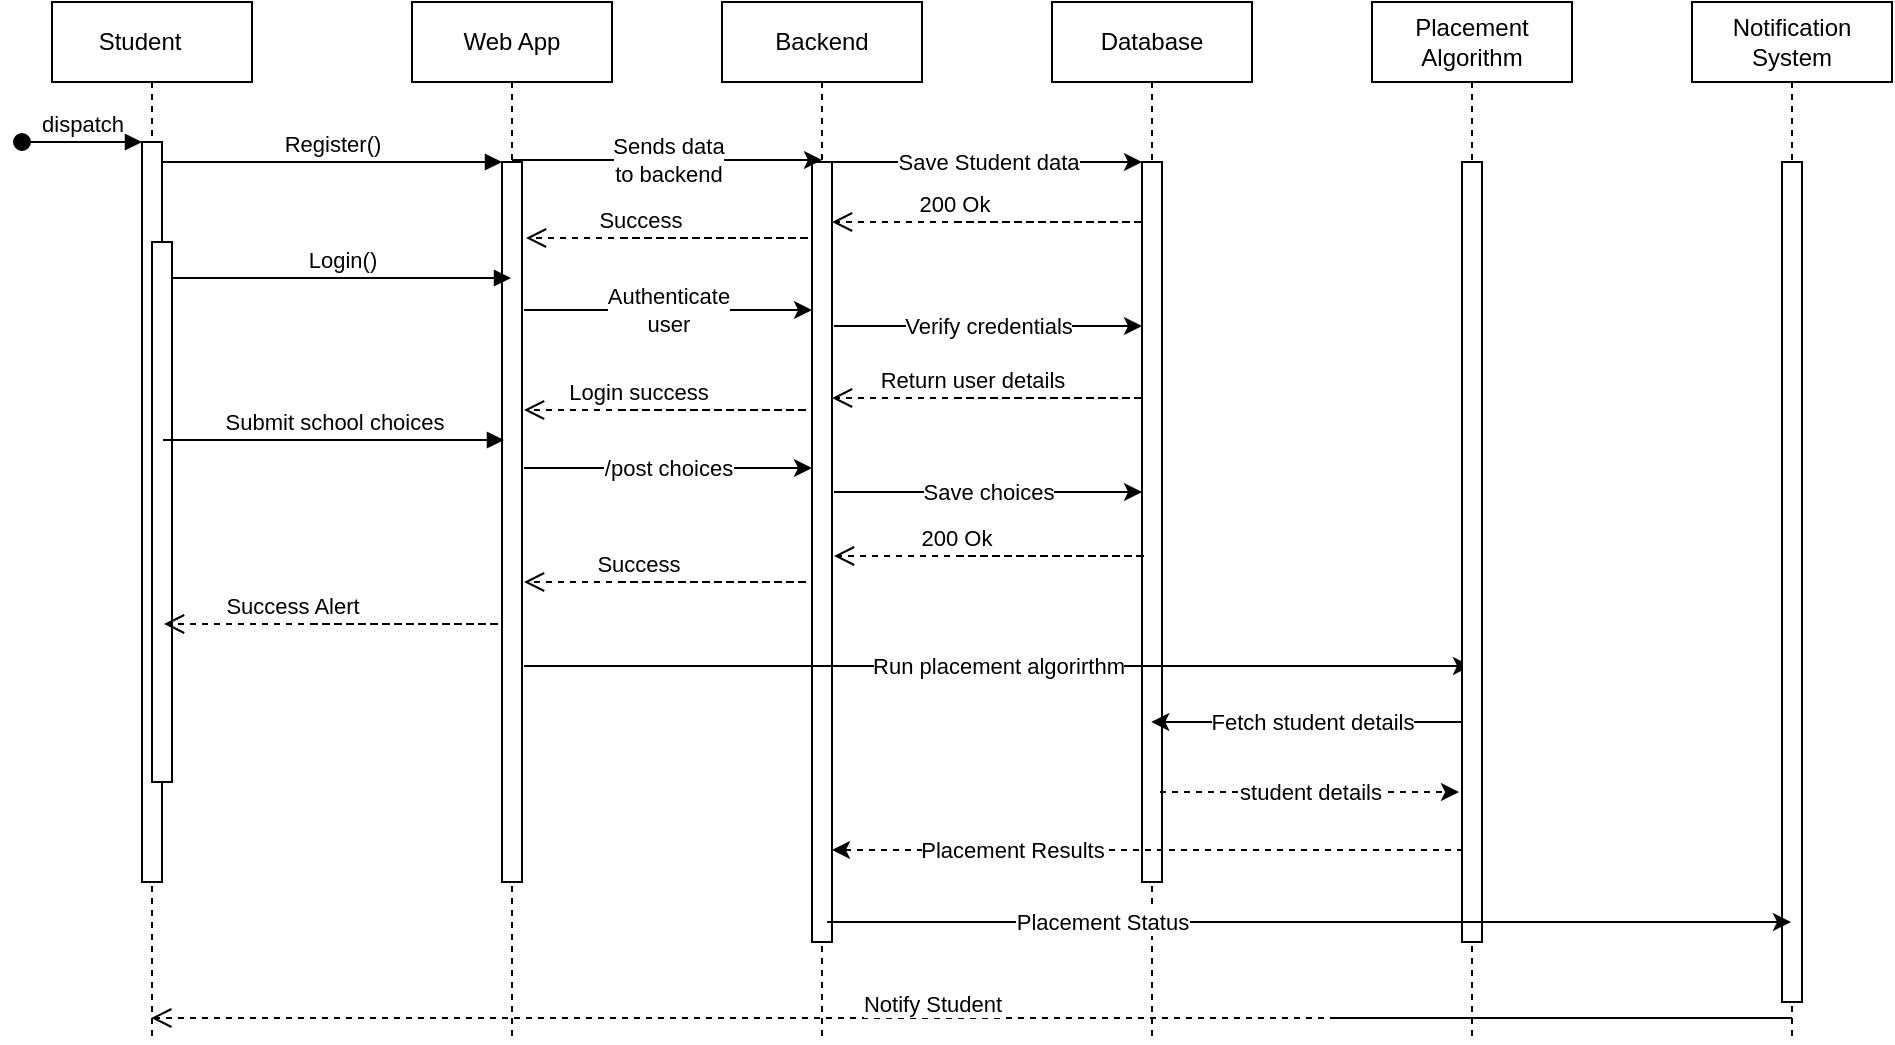 <mxfile version="27.2.0">
  <diagram name="Page-1" id="2YBvvXClWsGukQMizWep">
    <mxGraphModel dx="1304" dy="635" grid="1" gridSize="10" guides="1" tooltips="1" connect="1" arrows="1" fold="1" page="1" pageScale="1" pageWidth="850" pageHeight="1100" math="0" shadow="0">
      <root>
        <mxCell id="0" />
        <mxCell id="1" parent="0" />
        <mxCell id="aM9ryv3xv72pqoxQDRHE-1" value="Student&lt;span style=&quot;white-space: pre;&quot;&gt;&#x9;&lt;/span&gt;" style="shape=umlLifeline;perimeter=lifelinePerimeter;whiteSpace=wrap;html=1;container=0;dropTarget=0;collapsible=0;recursiveResize=0;outlineConnect=0;portConstraint=eastwest;newEdgeStyle={&quot;edgeStyle&quot;:&quot;elbowEdgeStyle&quot;,&quot;elbow&quot;:&quot;vertical&quot;,&quot;curved&quot;:0,&quot;rounded&quot;:0};" parent="1" vertex="1">
          <mxGeometry x="40" y="40" width="100" height="520" as="geometry" />
        </mxCell>
        <mxCell id="aM9ryv3xv72pqoxQDRHE-2" value="" style="html=1;points=[];perimeter=orthogonalPerimeter;outlineConnect=0;targetShapes=umlLifeline;portConstraint=eastwest;newEdgeStyle={&quot;edgeStyle&quot;:&quot;elbowEdgeStyle&quot;,&quot;elbow&quot;:&quot;vertical&quot;,&quot;curved&quot;:0,&quot;rounded&quot;:0};" parent="aM9ryv3xv72pqoxQDRHE-1" vertex="1">
          <mxGeometry x="45" y="70" width="10" height="370" as="geometry" />
        </mxCell>
        <mxCell id="aM9ryv3xv72pqoxQDRHE-3" value="dispatch" style="html=1;verticalAlign=bottom;startArrow=oval;endArrow=block;startSize=8;edgeStyle=elbowEdgeStyle;elbow=vertical;curved=0;rounded=0;" parent="aM9ryv3xv72pqoxQDRHE-1" target="aM9ryv3xv72pqoxQDRHE-2" edge="1">
          <mxGeometry relative="1" as="geometry">
            <mxPoint x="-15" y="70" as="sourcePoint" />
          </mxGeometry>
        </mxCell>
        <mxCell id="aM9ryv3xv72pqoxQDRHE-4" value="" style="html=1;points=[];perimeter=orthogonalPerimeter;outlineConnect=0;targetShapes=umlLifeline;portConstraint=eastwest;newEdgeStyle={&quot;edgeStyle&quot;:&quot;elbowEdgeStyle&quot;,&quot;elbow&quot;:&quot;vertical&quot;,&quot;curved&quot;:0,&quot;rounded&quot;:0};" parent="aM9ryv3xv72pqoxQDRHE-1" vertex="1">
          <mxGeometry x="50" y="120" width="10" height="270" as="geometry" />
        </mxCell>
        <mxCell id="aM9ryv3xv72pqoxQDRHE-5" value="Web App" style="shape=umlLifeline;perimeter=lifelinePerimeter;whiteSpace=wrap;html=1;container=0;dropTarget=0;collapsible=0;recursiveResize=0;outlineConnect=0;portConstraint=eastwest;newEdgeStyle={&quot;edgeStyle&quot;:&quot;elbowEdgeStyle&quot;,&quot;elbow&quot;:&quot;vertical&quot;,&quot;curved&quot;:0,&quot;rounded&quot;:0};" parent="1" vertex="1">
          <mxGeometry x="220" y="40" width="100" height="520" as="geometry" />
        </mxCell>
        <mxCell id="aM9ryv3xv72pqoxQDRHE-6" value="" style="html=1;points=[];perimeter=orthogonalPerimeter;outlineConnect=0;targetShapes=umlLifeline;portConstraint=eastwest;newEdgeStyle={&quot;edgeStyle&quot;:&quot;elbowEdgeStyle&quot;,&quot;elbow&quot;:&quot;vertical&quot;,&quot;curved&quot;:0,&quot;rounded&quot;:0};" parent="aM9ryv3xv72pqoxQDRHE-5" vertex="1">
          <mxGeometry x="45" y="80" width="10" height="360" as="geometry" />
        </mxCell>
        <mxCell id="aM9ryv3xv72pqoxQDRHE-7" value="Register()" style="html=1;verticalAlign=bottom;endArrow=block;edgeStyle=elbowEdgeStyle;elbow=horizontal;curved=0;rounded=0;" parent="1" source="aM9ryv3xv72pqoxQDRHE-2" target="aM9ryv3xv72pqoxQDRHE-6" edge="1">
          <mxGeometry relative="1" as="geometry">
            <mxPoint x="195" y="130" as="sourcePoint" />
            <Array as="points">
              <mxPoint x="180" y="120" />
            </Array>
          </mxGeometry>
        </mxCell>
        <mxCell id="J_Y39ClF_F--ejTm_QBB-9" value="Backend" style="shape=umlLifeline;perimeter=lifelinePerimeter;whiteSpace=wrap;html=1;container=0;dropTarget=0;collapsible=0;recursiveResize=0;outlineConnect=0;portConstraint=eastwest;newEdgeStyle={&quot;edgeStyle&quot;:&quot;elbowEdgeStyle&quot;,&quot;elbow&quot;:&quot;vertical&quot;,&quot;curved&quot;:0,&quot;rounded&quot;:0};" vertex="1" parent="1">
          <mxGeometry x="375" y="40" width="100" height="520" as="geometry" />
        </mxCell>
        <mxCell id="J_Y39ClF_F--ejTm_QBB-10" value="" style="html=1;points=[];perimeter=orthogonalPerimeter;outlineConnect=0;targetShapes=umlLifeline;portConstraint=eastwest;newEdgeStyle={&quot;edgeStyle&quot;:&quot;elbowEdgeStyle&quot;,&quot;elbow&quot;:&quot;vertical&quot;,&quot;curved&quot;:0,&quot;rounded&quot;:0};" vertex="1" parent="J_Y39ClF_F--ejTm_QBB-9">
          <mxGeometry x="45" y="80" width="10" height="390" as="geometry" />
        </mxCell>
        <mxCell id="J_Y39ClF_F--ejTm_QBB-11" value="Notification System" style="shape=umlLifeline;perimeter=lifelinePerimeter;whiteSpace=wrap;html=1;container=0;dropTarget=0;collapsible=0;recursiveResize=0;outlineConnect=0;portConstraint=eastwest;newEdgeStyle={&quot;edgeStyle&quot;:&quot;elbowEdgeStyle&quot;,&quot;elbow&quot;:&quot;vertical&quot;,&quot;curved&quot;:0,&quot;rounded&quot;:0};" vertex="1" parent="1">
          <mxGeometry x="860" y="40" width="100" height="520" as="geometry" />
        </mxCell>
        <mxCell id="J_Y39ClF_F--ejTm_QBB-12" value="" style="html=1;points=[];perimeter=orthogonalPerimeter;outlineConnect=0;targetShapes=umlLifeline;portConstraint=eastwest;newEdgeStyle={&quot;edgeStyle&quot;:&quot;elbowEdgeStyle&quot;,&quot;elbow&quot;:&quot;vertical&quot;,&quot;curved&quot;:0,&quot;rounded&quot;:0};" vertex="1" parent="J_Y39ClF_F--ejTm_QBB-11">
          <mxGeometry x="45" y="80" width="10" height="420" as="geometry" />
        </mxCell>
        <mxCell id="J_Y39ClF_F--ejTm_QBB-13" value="Database" style="shape=umlLifeline;perimeter=lifelinePerimeter;whiteSpace=wrap;html=1;container=0;dropTarget=0;collapsible=0;recursiveResize=0;outlineConnect=0;portConstraint=eastwest;newEdgeStyle={&quot;edgeStyle&quot;:&quot;elbowEdgeStyle&quot;,&quot;elbow&quot;:&quot;vertical&quot;,&quot;curved&quot;:0,&quot;rounded&quot;:0};" vertex="1" parent="1">
          <mxGeometry x="540" y="40" width="100" height="520" as="geometry" />
        </mxCell>
        <mxCell id="J_Y39ClF_F--ejTm_QBB-14" value="" style="html=1;points=[];perimeter=orthogonalPerimeter;outlineConnect=0;targetShapes=umlLifeline;portConstraint=eastwest;newEdgeStyle={&quot;edgeStyle&quot;:&quot;elbowEdgeStyle&quot;,&quot;elbow&quot;:&quot;vertical&quot;,&quot;curved&quot;:0,&quot;rounded&quot;:0};" vertex="1" parent="J_Y39ClF_F--ejTm_QBB-13">
          <mxGeometry x="45" y="80" width="10" height="360" as="geometry" />
        </mxCell>
        <mxCell id="J_Y39ClF_F--ejTm_QBB-16" value="Sends data&lt;div&gt;to backend&lt;/div&gt;" style="endArrow=classic;html=1;rounded=0;" edge="1" parent="1">
          <mxGeometry width="50" height="50" relative="1" as="geometry">
            <mxPoint x="270" y="119" as="sourcePoint" />
            <mxPoint x="425" y="119" as="targetPoint" />
          </mxGeometry>
        </mxCell>
        <mxCell id="J_Y39ClF_F--ejTm_QBB-17" value="Save Student data" style="endArrow=classic;html=1;rounded=0;" edge="1" parent="1">
          <mxGeometry width="50" height="50" relative="1" as="geometry">
            <mxPoint x="430" y="120" as="sourcePoint" />
            <mxPoint x="585" y="120" as="targetPoint" />
          </mxGeometry>
        </mxCell>
        <mxCell id="J_Y39ClF_F--ejTm_QBB-18" value="200 Ok" style="html=1;verticalAlign=bottom;endArrow=open;dashed=1;endSize=8;edgeStyle=elbowEdgeStyle;elbow=horizontal;curved=0;rounded=0;" edge="1" parent="1">
          <mxGeometry x="0.517" relative="1" as="geometry">
            <mxPoint x="430" y="150" as="targetPoint" />
            <Array as="points">
              <mxPoint x="586" y="150" />
            </Array>
            <mxPoint x="492" y="150" as="sourcePoint" />
            <mxPoint as="offset" />
          </mxGeometry>
        </mxCell>
        <mxCell id="J_Y39ClF_F--ejTm_QBB-20" value="Success" style="html=1;verticalAlign=bottom;endArrow=open;dashed=1;endSize=8;edgeStyle=elbowEdgeStyle;elbow=horizontal;curved=0;rounded=0;" edge="1" parent="1">
          <mxGeometry x="0.517" relative="1" as="geometry">
            <mxPoint x="277" y="158" as="targetPoint" />
            <Array as="points">
              <mxPoint x="419" y="158" />
            </Array>
            <mxPoint x="325" y="158" as="sourcePoint" />
            <mxPoint as="offset" />
          </mxGeometry>
        </mxCell>
        <mxCell id="aM9ryv3xv72pqoxQDRHE-9" value="Login()" style="html=1;verticalAlign=bottom;endArrow=block;edgeStyle=elbowEdgeStyle;elbow=horizontal;curved=0;rounded=0;" parent="1" edge="1">
          <mxGeometry relative="1" as="geometry">
            <mxPoint x="99.5" y="178" as="sourcePoint" />
            <Array as="points">
              <mxPoint x="200" y="178" />
            </Array>
            <mxPoint x="269.5" y="178" as="targetPoint" />
            <mxPoint as="offset" />
          </mxGeometry>
        </mxCell>
        <mxCell id="J_Y39ClF_F--ejTm_QBB-21" value="Authenticate&lt;div&gt;user&lt;/div&gt;" style="endArrow=classic;html=1;rounded=0;" edge="1" parent="1">
          <mxGeometry width="50" height="50" relative="1" as="geometry">
            <mxPoint x="276" y="194" as="sourcePoint" />
            <mxPoint x="420" y="194" as="targetPoint" />
          </mxGeometry>
        </mxCell>
        <mxCell id="J_Y39ClF_F--ejTm_QBB-22" value="Verify credentials" style="endArrow=classic;html=1;rounded=0;" edge="1" parent="1">
          <mxGeometry width="50" height="50" relative="1" as="geometry">
            <mxPoint x="431" y="202" as="sourcePoint" />
            <mxPoint x="585" y="202" as="targetPoint" />
          </mxGeometry>
        </mxCell>
        <mxCell id="J_Y39ClF_F--ejTm_QBB-23" value="Return user details" style="html=1;verticalAlign=bottom;endArrow=open;dashed=1;endSize=8;edgeStyle=elbowEdgeStyle;elbow=horizontal;curved=0;rounded=0;" edge="1" parent="1">
          <mxGeometry x="0.44" relative="1" as="geometry">
            <mxPoint x="430" y="238" as="targetPoint" />
            <Array as="points">
              <mxPoint x="586" y="238" />
            </Array>
            <mxPoint x="492" y="238" as="sourcePoint" />
            <mxPoint as="offset" />
          </mxGeometry>
        </mxCell>
        <mxCell id="J_Y39ClF_F--ejTm_QBB-24" value="Login success" style="html=1;verticalAlign=bottom;endArrow=open;dashed=1;endSize=8;edgeStyle=elbowEdgeStyle;elbow=horizontal;curved=0;rounded=0;" edge="1" parent="1">
          <mxGeometry x="0.517" relative="1" as="geometry">
            <mxPoint x="276" y="244" as="targetPoint" />
            <Array as="points">
              <mxPoint x="418" y="244" />
            </Array>
            <mxPoint x="324" y="244" as="sourcePoint" />
            <mxPoint as="offset" />
          </mxGeometry>
        </mxCell>
        <mxCell id="J_Y39ClF_F--ejTm_QBB-25" value="Submit school&amp;nbsp;&lt;span style=&quot;background-color: light-dark(#ffffff, var(--ge-dark-color, #121212)); color: light-dark(rgb(0, 0, 0), rgb(255, 255, 255));&quot;&gt;choices&lt;/span&gt;" style="html=1;verticalAlign=bottom;endArrow=block;edgeStyle=elbowEdgeStyle;elbow=horizontal;curved=0;rounded=0;" edge="1" parent="1">
          <mxGeometry relative="1" as="geometry">
            <mxPoint x="95.5" y="259" as="sourcePoint" />
            <Array as="points">
              <mxPoint x="196" y="259" />
            </Array>
            <mxPoint x="266" y="259" as="targetPoint" />
            <mxPoint as="offset" />
          </mxGeometry>
        </mxCell>
        <mxCell id="J_Y39ClF_F--ejTm_QBB-27" value="/post choices" style="endArrow=classic;html=1;rounded=0;" edge="1" parent="1">
          <mxGeometry width="50" height="50" relative="1" as="geometry">
            <mxPoint x="276" y="273" as="sourcePoint" />
            <mxPoint x="420" y="273" as="targetPoint" />
          </mxGeometry>
        </mxCell>
        <mxCell id="J_Y39ClF_F--ejTm_QBB-28" value="Save choices" style="endArrow=classic;html=1;rounded=0;" edge="1" parent="1">
          <mxGeometry width="50" height="50" relative="1" as="geometry">
            <mxPoint x="431" y="285" as="sourcePoint" />
            <mxPoint x="585" y="285" as="targetPoint" />
            <mxPoint as="offset" />
          </mxGeometry>
        </mxCell>
        <mxCell id="J_Y39ClF_F--ejTm_QBB-29" value="200 Ok" style="html=1;verticalAlign=bottom;endArrow=open;dashed=1;endSize=8;edgeStyle=elbowEdgeStyle;elbow=horizontal;curved=0;rounded=0;" edge="1" parent="1">
          <mxGeometry x="0.517" relative="1" as="geometry">
            <mxPoint x="431" y="317" as="targetPoint" />
            <Array as="points">
              <mxPoint x="587" y="317" />
            </Array>
            <mxPoint x="493" y="317" as="sourcePoint" />
            <mxPoint as="offset" />
          </mxGeometry>
        </mxCell>
        <mxCell id="J_Y39ClF_F--ejTm_QBB-30" value="Success" style="html=1;verticalAlign=bottom;endArrow=open;dashed=1;endSize=8;edgeStyle=elbowEdgeStyle;elbow=horizontal;curved=0;rounded=0;" edge="1" parent="1">
          <mxGeometry x="0.517" relative="1" as="geometry">
            <mxPoint x="276" y="330" as="targetPoint" />
            <Array as="points">
              <mxPoint x="418" y="330" />
            </Array>
            <mxPoint x="324" y="330" as="sourcePoint" />
            <mxPoint as="offset" />
          </mxGeometry>
        </mxCell>
        <mxCell id="J_Y39ClF_F--ejTm_QBB-31" value="Success Alert" style="html=1;verticalAlign=bottom;endArrow=open;dashed=1;endSize=8;edgeStyle=elbowEdgeStyle;elbow=horizontal;curved=0;rounded=0;" edge="1" parent="1">
          <mxGeometry x="0.513" relative="1" as="geometry">
            <mxPoint x="96" y="351" as="targetPoint" />
            <Array as="points">
              <mxPoint x="264" y="351" />
            </Array>
            <mxPoint x="170" y="351" as="sourcePoint" />
            <mxPoint as="offset" />
          </mxGeometry>
        </mxCell>
        <mxCell id="J_Y39ClF_F--ejTm_QBB-32" value="Run placement&amp;nbsp;&lt;span style=&quot;background-color: light-dark(#ffffff, var(--ge-dark-color, #121212)); color: light-dark(rgb(0, 0, 0), rgb(255, 255, 255));&quot;&gt;algorirthm&lt;/span&gt;" style="endArrow=classic;html=1;rounded=0;" edge="1" parent="1" target="J_Y39ClF_F--ejTm_QBB-36">
          <mxGeometry width="50" height="50" relative="1" as="geometry">
            <mxPoint x="276" y="372" as="sourcePoint" />
            <mxPoint x="420" y="372" as="targetPoint" />
          </mxGeometry>
        </mxCell>
        <mxCell id="J_Y39ClF_F--ejTm_QBB-33" value="Fetch student details" style="endArrow=classic;html=1;rounded=0;" edge="1" parent="1">
          <mxGeometry width="50" height="50" relative="1" as="geometry">
            <mxPoint x="749.5" y="400.0" as="sourcePoint" />
            <mxPoint x="589.63" y="400.0" as="targetPoint" />
            <mxPoint as="offset" />
          </mxGeometry>
        </mxCell>
        <mxCell id="J_Y39ClF_F--ejTm_QBB-35" value="Notify Student" style="html=1;verticalAlign=bottom;endArrow=open;dashed=1;endSize=8;edgeStyle=elbowEdgeStyle;elbow=horizontal;curved=0;rounded=0;" edge="1" parent="1">
          <mxGeometry x="0.255" y="2" relative="1" as="geometry">
            <mxPoint x="89.63" y="548" as="targetPoint" />
            <Array as="points">
              <mxPoint x="910" y="540" />
            </Array>
            <mxPoint x="682" y="548" as="sourcePoint" />
            <mxPoint as="offset" />
          </mxGeometry>
        </mxCell>
        <mxCell id="J_Y39ClF_F--ejTm_QBB-36" value="Placement Algorithm" style="shape=umlLifeline;perimeter=lifelinePerimeter;whiteSpace=wrap;html=1;container=0;dropTarget=0;collapsible=0;recursiveResize=0;outlineConnect=0;portConstraint=eastwest;newEdgeStyle={&quot;edgeStyle&quot;:&quot;elbowEdgeStyle&quot;,&quot;elbow&quot;:&quot;vertical&quot;,&quot;curved&quot;:0,&quot;rounded&quot;:0};" vertex="1" parent="1">
          <mxGeometry x="700" y="40" width="100" height="520" as="geometry" />
        </mxCell>
        <mxCell id="J_Y39ClF_F--ejTm_QBB-37" value="" style="html=1;points=[];perimeter=orthogonalPerimeter;outlineConnect=0;targetShapes=umlLifeline;portConstraint=eastwest;newEdgeStyle={&quot;edgeStyle&quot;:&quot;elbowEdgeStyle&quot;,&quot;elbow&quot;:&quot;vertical&quot;,&quot;curved&quot;:0,&quot;rounded&quot;:0};" vertex="1" parent="J_Y39ClF_F--ejTm_QBB-36">
          <mxGeometry x="45" y="80" width="10" height="390" as="geometry" />
        </mxCell>
        <mxCell id="J_Y39ClF_F--ejTm_QBB-40" value="student details" style="endArrow=classic;html=1;rounded=0;dashed=1;" edge="1" parent="1">
          <mxGeometry width="50" height="50" relative="1" as="geometry">
            <mxPoint x="594" y="435" as="sourcePoint" />
            <mxPoint x="743.5" y="435.0" as="targetPoint" />
          </mxGeometry>
        </mxCell>
        <mxCell id="J_Y39ClF_F--ejTm_QBB-41" value="Placement Results" style="endArrow=classic;html=1;rounded=0;dashed=1;" edge="1" parent="1">
          <mxGeometry x="0.429" width="50" height="50" relative="1" as="geometry">
            <mxPoint x="745.5" y="464" as="sourcePoint" />
            <mxPoint x="430" y="464" as="targetPoint" />
            <mxPoint as="offset" />
          </mxGeometry>
        </mxCell>
        <mxCell id="J_Y39ClF_F--ejTm_QBB-42" value="Placement Status" style="endArrow=classic;html=1;rounded=0;" edge="1" parent="1" target="J_Y39ClF_F--ejTm_QBB-11">
          <mxGeometry x="-0.431" width="50" height="50" relative="1" as="geometry">
            <mxPoint x="427.56" y="500.0" as="sourcePoint" />
            <mxPoint x="752.43" y="500.0" as="targetPoint" />
            <mxPoint as="offset" />
          </mxGeometry>
        </mxCell>
      </root>
    </mxGraphModel>
  </diagram>
</mxfile>
